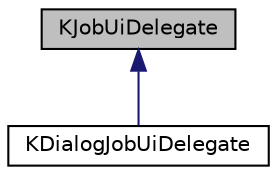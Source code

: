 digraph "KJobUiDelegate"
{
  edge [fontname="Helvetica",fontsize="10",labelfontname="Helvetica",labelfontsize="10"];
  node [fontname="Helvetica",fontsize="10",shape=record];
  Node0 [label="KJobUiDelegate",height=0.2,width=0.4,color="black", fillcolor="grey75", style="filled", fontcolor="black"];
  Node0 -> Node1 [dir="back",color="midnightblue",fontsize="10",style="solid",fontname="Helvetica"];
  Node1 [label="KDialogJobUiDelegate",height=0.2,width=0.4,color="black", fillcolor="white", style="filled",URL="D:/Users/anthony/Documents/MINGW-KDE-Frameworks/frameworks/kjobwidgets-5.26.0/html/KJobWidgets.tags$classKDialogJobUiDelegate.html"];
}

